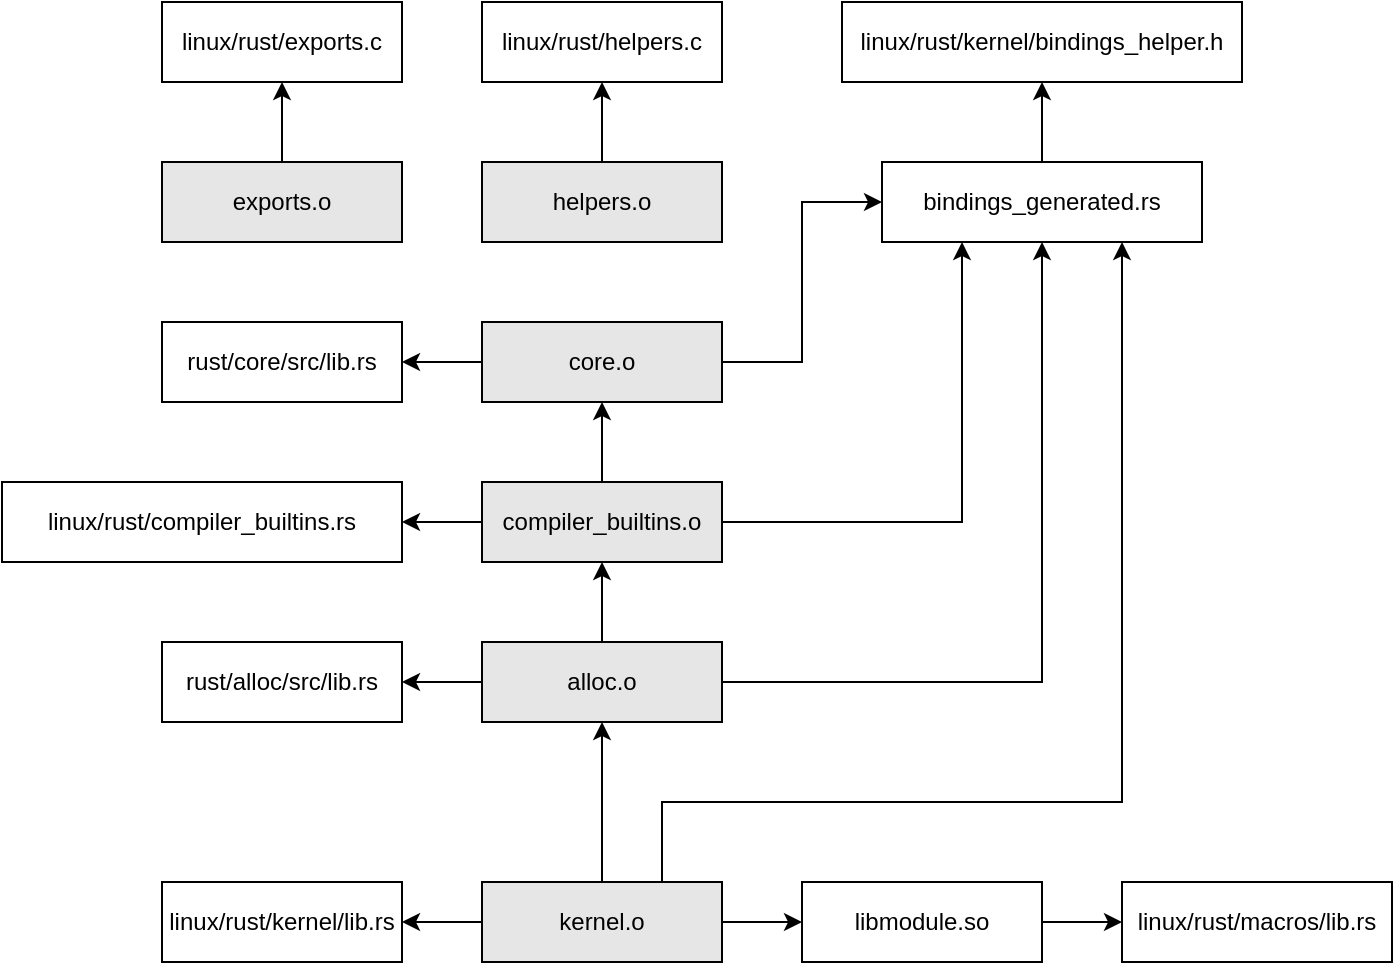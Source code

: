 <mxfile version="14.6.13" type="device"><diagram id="8j5g4ms5y5tk4fiSPaFM" name="Page-1"><mxGraphModel dx="946" dy="672" grid="1" gridSize="10" guides="1" tooltips="1" connect="1" arrows="1" fold="1" page="1" pageScale="1" pageWidth="850" pageHeight="1100" math="0" shadow="0"><root><mxCell id="0"/><mxCell id="1" parent="0"/><mxCell id="nhjcZaB76mNaJvr0Xeol-44" style="edgeStyle=orthogonalEdgeStyle;rounded=0;orthogonalLoop=1;jettySize=auto;html=1;entryX=1;entryY=0.5;entryDx=0;entryDy=0;" parent="1" source="nhjcZaB76mNaJvr0Xeol-1" target="nhjcZaB76mNaJvr0Xeol-15" edge="1"><mxGeometry relative="1" as="geometry"/></mxCell><mxCell id="nhjcZaB76mNaJvr0Xeol-53" style="edgeStyle=orthogonalEdgeStyle;rounded=0;orthogonalLoop=1;jettySize=auto;html=1;entryX=0;entryY=0.5;entryDx=0;entryDy=0;" parent="1" source="nhjcZaB76mNaJvr0Xeol-1" target="nhjcZaB76mNaJvr0Xeol-8" edge="1"><mxGeometry relative="1" as="geometry"/></mxCell><mxCell id="nhjcZaB76mNaJvr0Xeol-1" value="core.o" style="rounded=0;whiteSpace=wrap;html=1;fillColor=#E6E6E6;" parent="1" vertex="1"><mxGeometry x="325" y="200" width="120" height="40" as="geometry"/></mxCell><mxCell id="nhjcZaB76mNaJvr0Xeol-19" style="edgeStyle=orthogonalEdgeStyle;rounded=0;orthogonalLoop=1;jettySize=auto;html=1;entryX=0.5;entryY=1;entryDx=0;entryDy=0;" parent="1" source="nhjcZaB76mNaJvr0Xeol-2" target="nhjcZaB76mNaJvr0Xeol-1" edge="1"><mxGeometry relative="1" as="geometry"/></mxCell><mxCell id="nhjcZaB76mNaJvr0Xeol-43" style="edgeStyle=orthogonalEdgeStyle;rounded=0;orthogonalLoop=1;jettySize=auto;html=1;entryX=1;entryY=0.5;entryDx=0;entryDy=0;" parent="1" source="nhjcZaB76mNaJvr0Xeol-2" target="nhjcZaB76mNaJvr0Xeol-17" edge="1"><mxGeometry relative="1" as="geometry"/></mxCell><mxCell id="nhjcZaB76mNaJvr0Xeol-54" style="edgeStyle=orthogonalEdgeStyle;rounded=0;orthogonalLoop=1;jettySize=auto;html=1;entryX=0.25;entryY=1;entryDx=0;entryDy=0;" parent="1" source="nhjcZaB76mNaJvr0Xeol-2" target="nhjcZaB76mNaJvr0Xeol-8" edge="1"><mxGeometry relative="1" as="geometry"/></mxCell><mxCell id="nhjcZaB76mNaJvr0Xeol-2" value="compiler_builtins.o" style="rounded=0;whiteSpace=wrap;html=1;fillColor=#E6E6E6;" parent="1" vertex="1"><mxGeometry x="325" y="280" width="120" height="40" as="geometry"/></mxCell><mxCell id="nhjcZaB76mNaJvr0Xeol-13" style="edgeStyle=orthogonalEdgeStyle;rounded=0;orthogonalLoop=1;jettySize=auto;html=1;" parent="1" source="nhjcZaB76mNaJvr0Xeol-3" target="nhjcZaB76mNaJvr0Xeol-11" edge="1"><mxGeometry relative="1" as="geometry"/></mxCell><mxCell id="nhjcZaB76mNaJvr0Xeol-3" value="helpers.o" style="rounded=0;whiteSpace=wrap;html=1;fillColor=#E6E6E6;" parent="1" vertex="1"><mxGeometry x="325" y="120" width="120" height="40" as="geometry"/></mxCell><mxCell id="nhjcZaB76mNaJvr0Xeol-47" style="edgeStyle=orthogonalEdgeStyle;rounded=0;orthogonalLoop=1;jettySize=auto;html=1;entryX=1;entryY=0.5;entryDx=0;entryDy=0;" parent="1" source="nhjcZaB76mNaJvr0Xeol-4" target="nhjcZaB76mNaJvr0Xeol-20" edge="1"><mxGeometry relative="1" as="geometry"/></mxCell><mxCell id="nhjcZaB76mNaJvr0Xeol-48" style="edgeStyle=orthogonalEdgeStyle;rounded=0;orthogonalLoop=1;jettySize=auto;html=1;entryX=0.5;entryY=1;entryDx=0;entryDy=0;" parent="1" source="nhjcZaB76mNaJvr0Xeol-4" target="nhjcZaB76mNaJvr0Xeol-2" edge="1"><mxGeometry relative="1" as="geometry"/></mxCell><mxCell id="nhjcZaB76mNaJvr0Xeol-56" style="edgeStyle=orthogonalEdgeStyle;rounded=0;orthogonalLoop=1;jettySize=auto;html=1;entryX=0.5;entryY=1;entryDx=0;entryDy=0;" parent="1" source="nhjcZaB76mNaJvr0Xeol-4" target="nhjcZaB76mNaJvr0Xeol-8" edge="1"><mxGeometry relative="1" as="geometry"/></mxCell><mxCell id="nhjcZaB76mNaJvr0Xeol-4" value="alloc.o" style="rounded=0;whiteSpace=wrap;html=1;fillColor=#E6E6E6;" parent="1" vertex="1"><mxGeometry x="325" y="360" width="120" height="40" as="geometry"/></mxCell><mxCell id="nhjcZaB76mNaJvr0Xeol-5" value="linux/rust/kernel/lib.rs" style="rounded=0;whiteSpace=wrap;html=1;" parent="1" vertex="1"><mxGeometry x="165" y="480" width="120" height="40" as="geometry"/></mxCell><mxCell id="nhjcZaB76mNaJvr0Xeol-14" style="edgeStyle=orthogonalEdgeStyle;rounded=0;orthogonalLoop=1;jettySize=auto;html=1;entryX=0.5;entryY=1;entryDx=0;entryDy=0;" parent="1" source="nhjcZaB76mNaJvr0Xeol-6" target="nhjcZaB76mNaJvr0Xeol-12" edge="1"><mxGeometry relative="1" as="geometry"/></mxCell><mxCell id="nhjcZaB76mNaJvr0Xeol-6" value="exports.o" style="rounded=0;whiteSpace=wrap;html=1;fillColor=#E6E6E6;" parent="1" vertex="1"><mxGeometry x="165" y="120" width="120" height="40" as="geometry"/></mxCell><mxCell id="nhjcZaB76mNaJvr0Xeol-52" style="edgeStyle=orthogonalEdgeStyle;rounded=0;orthogonalLoop=1;jettySize=auto;html=1;entryX=0;entryY=0.5;entryDx=0;entryDy=0;" parent="1" source="nhjcZaB76mNaJvr0Xeol-7" target="nhjcZaB76mNaJvr0Xeol-26" edge="1"><mxGeometry relative="1" as="geometry"/></mxCell><mxCell id="nhjcZaB76mNaJvr0Xeol-7" value="libmodule.so" style="rounded=0;whiteSpace=wrap;html=1;" parent="1" vertex="1"><mxGeometry x="485" y="480" width="120" height="40" as="geometry"/></mxCell><mxCell id="nhjcZaB76mNaJvr0Xeol-58" style="edgeStyle=orthogonalEdgeStyle;rounded=0;orthogonalLoop=1;jettySize=auto;html=1;entryX=0.5;entryY=1;entryDx=0;entryDy=0;" parent="1" source="nhjcZaB76mNaJvr0Xeol-8" target="nhjcZaB76mNaJvr0Xeol-9" edge="1"><mxGeometry relative="1" as="geometry"/></mxCell><mxCell id="nhjcZaB76mNaJvr0Xeol-8" value="bindings_generated.rs" style="rounded=0;whiteSpace=wrap;html=1;" parent="1" vertex="1"><mxGeometry x="525" y="120" width="160" height="40" as="geometry"/></mxCell><mxCell id="nhjcZaB76mNaJvr0Xeol-9" value="linux/rust/kernel/bindings_helper.h" style="rounded=0;whiteSpace=wrap;html=1;" parent="1" vertex="1"><mxGeometry x="505" y="40" width="200" height="40" as="geometry"/></mxCell><mxCell id="nhjcZaB76mNaJvr0Xeol-11" value="linux/rust/helpers.c" style="rounded=0;whiteSpace=wrap;html=1;" parent="1" vertex="1"><mxGeometry x="325" y="40" width="120" height="40" as="geometry"/></mxCell><mxCell id="nhjcZaB76mNaJvr0Xeol-12" value="linux/rust/exports.c" style="rounded=0;whiteSpace=wrap;html=1;" parent="1" vertex="1"><mxGeometry x="165" y="40" width="120" height="40" as="geometry"/></mxCell><mxCell id="nhjcZaB76mNaJvr0Xeol-15" value="rust/core/src/lib.rs" style="rounded=0;whiteSpace=wrap;html=1;" parent="1" vertex="1"><mxGeometry x="165" y="200" width="120" height="40" as="geometry"/></mxCell><mxCell id="nhjcZaB76mNaJvr0Xeol-20" value="rust/alloc/src/lib.rs" style="rounded=0;whiteSpace=wrap;html=1;" parent="1" vertex="1"><mxGeometry x="165" y="360" width="120" height="40" as="geometry"/></mxCell><mxCell id="nhjcZaB76mNaJvr0Xeol-26" value="linux/rust/macros/lib.rs" style="rounded=0;whiteSpace=wrap;html=1;" parent="1" vertex="1"><mxGeometry x="645" y="480" width="135" height="40" as="geometry"/></mxCell><mxCell id="nhjcZaB76mNaJvr0Xeol-49" style="edgeStyle=orthogonalEdgeStyle;rounded=0;orthogonalLoop=1;jettySize=auto;html=1;entryX=0.5;entryY=1;entryDx=0;entryDy=0;" parent="1" source="nhjcZaB76mNaJvr0Xeol-30" target="nhjcZaB76mNaJvr0Xeol-4" edge="1"><mxGeometry relative="1" as="geometry"/></mxCell><mxCell id="nhjcZaB76mNaJvr0Xeol-50" style="edgeStyle=orthogonalEdgeStyle;rounded=0;orthogonalLoop=1;jettySize=auto;html=1;entryX=1;entryY=0.5;entryDx=0;entryDy=0;" parent="1" source="nhjcZaB76mNaJvr0Xeol-30" target="nhjcZaB76mNaJvr0Xeol-5" edge="1"><mxGeometry relative="1" as="geometry"/></mxCell><mxCell id="nhjcZaB76mNaJvr0Xeol-55" style="edgeStyle=orthogonalEdgeStyle;rounded=0;orthogonalLoop=1;jettySize=auto;html=1;entryX=0;entryY=0.5;entryDx=0;entryDy=0;" parent="1" source="nhjcZaB76mNaJvr0Xeol-30" target="nhjcZaB76mNaJvr0Xeol-7" edge="1"><mxGeometry relative="1" as="geometry"/></mxCell><mxCell id="nhjcZaB76mNaJvr0Xeol-57" style="edgeStyle=orthogonalEdgeStyle;rounded=0;orthogonalLoop=1;jettySize=auto;html=1;exitX=0.75;exitY=0;exitDx=0;exitDy=0;entryX=0.75;entryY=1;entryDx=0;entryDy=0;" parent="1" source="nhjcZaB76mNaJvr0Xeol-30" target="nhjcZaB76mNaJvr0Xeol-8" edge="1"><mxGeometry relative="1" as="geometry"><Array as="points"><mxPoint x="415" y="440"/><mxPoint x="645" y="440"/></Array></mxGeometry></mxCell><mxCell id="nhjcZaB76mNaJvr0Xeol-30" value="kernel.o" style="rounded=0;whiteSpace=wrap;html=1;fillColor=#E6E6E6;" parent="1" vertex="1"><mxGeometry x="325" y="480" width="120" height="40" as="geometry"/></mxCell><mxCell id="nhjcZaB76mNaJvr0Xeol-17" value="linux/rust/compiler_builtins.rs" style="rounded=0;whiteSpace=wrap;html=1;" parent="1" vertex="1"><mxGeometry x="85" y="280" width="200" height="40" as="geometry"/></mxCell></root></mxGraphModel></diagram></mxfile>